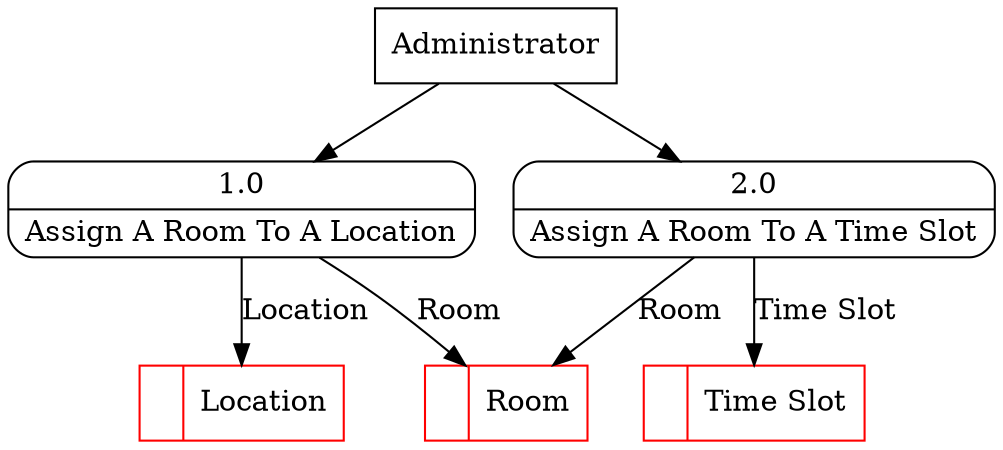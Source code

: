 digraph dfd2{ 
node[shape=record]
200 [label="<f0>  |<f1> Location " color=red];
201 [label="<f0>  |<f1> Room " color=red];
202 [label="<f0>  |<f1> Time Slot " color=red];
203 [label="Administrator" shape=box];
204 [label="{<f0> 1.0|<f1> Assign A Room To A Location }" shape=Mrecord];
205 [label="{<f0> 2.0|<f1> Assign A Room To A Time Slot }" shape=Mrecord];
203 -> 204
203 -> 205
204 -> 200 [label="Location"]
204 -> 201 [label="Room"]
205 -> 201 [label="Room"]
205 -> 202 [label="Time Slot"]
}